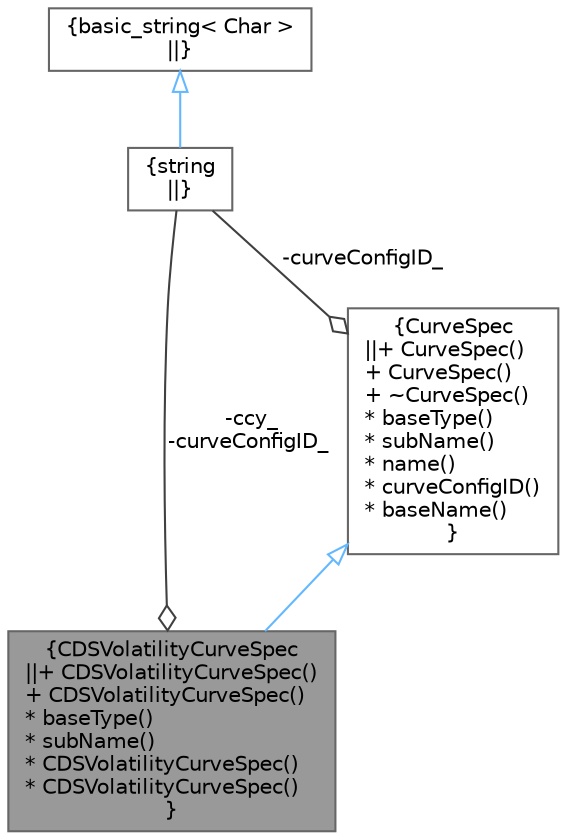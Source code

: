 digraph "CDSVolatilityCurveSpec"
{
 // INTERACTIVE_SVG=YES
 // LATEX_PDF_SIZE
  bgcolor="transparent";
  edge [fontname=Helvetica,fontsize=10,labelfontname=Helvetica,labelfontsize=10];
  node [fontname=Helvetica,fontsize=10,shape=box,height=0.2,width=0.4];
  Node1 [label="{CDSVolatilityCurveSpec\n||+ CDSVolatilityCurveSpec()\l+ CDSVolatilityCurveSpec()\l* baseType()\l* subName()\l* CDSVolatilityCurveSpec()\l* CDSVolatilityCurveSpec()\l}",height=0.2,width=0.4,color="gray40", fillcolor="grey60", style="filled", fontcolor="black",tooltip="CDS Volatility curve description."];
  Node2 -> Node1 [dir="back",color="steelblue1",style="solid",arrowtail="onormal"];
  Node2 [label="{CurveSpec\n||+ CurveSpec()\l+ CurveSpec()\l+ ~CurveSpec()\l* baseType()\l* subName()\l* name()\l* curveConfigID()\l* baseName()\l}",height=0.2,width=0.4,color="gray40", fillcolor="white", style="filled",URL="$classore_1_1data_1_1_curve_spec.html",tooltip="Curve Specification."];
  Node3 -> Node2 [color="grey25",style="solid",label=" -curveConfigID_" ,arrowhead="odiamond"];
  Node3 [label="{string\n||}",height=0.2,width=0.4,color="gray40", fillcolor="white", style="filled",tooltip=" "];
  Node4 -> Node3 [dir="back",color="steelblue1",style="solid",arrowtail="onormal"];
  Node4 [label="{basic_string\< Char \>\n||}",height=0.2,width=0.4,color="gray40", fillcolor="white", style="filled",tooltip=" "];
  Node3 -> Node1 [color="grey25",style="solid",label=" -ccy_\n-curveConfigID_" ,arrowhead="odiamond"];
}
